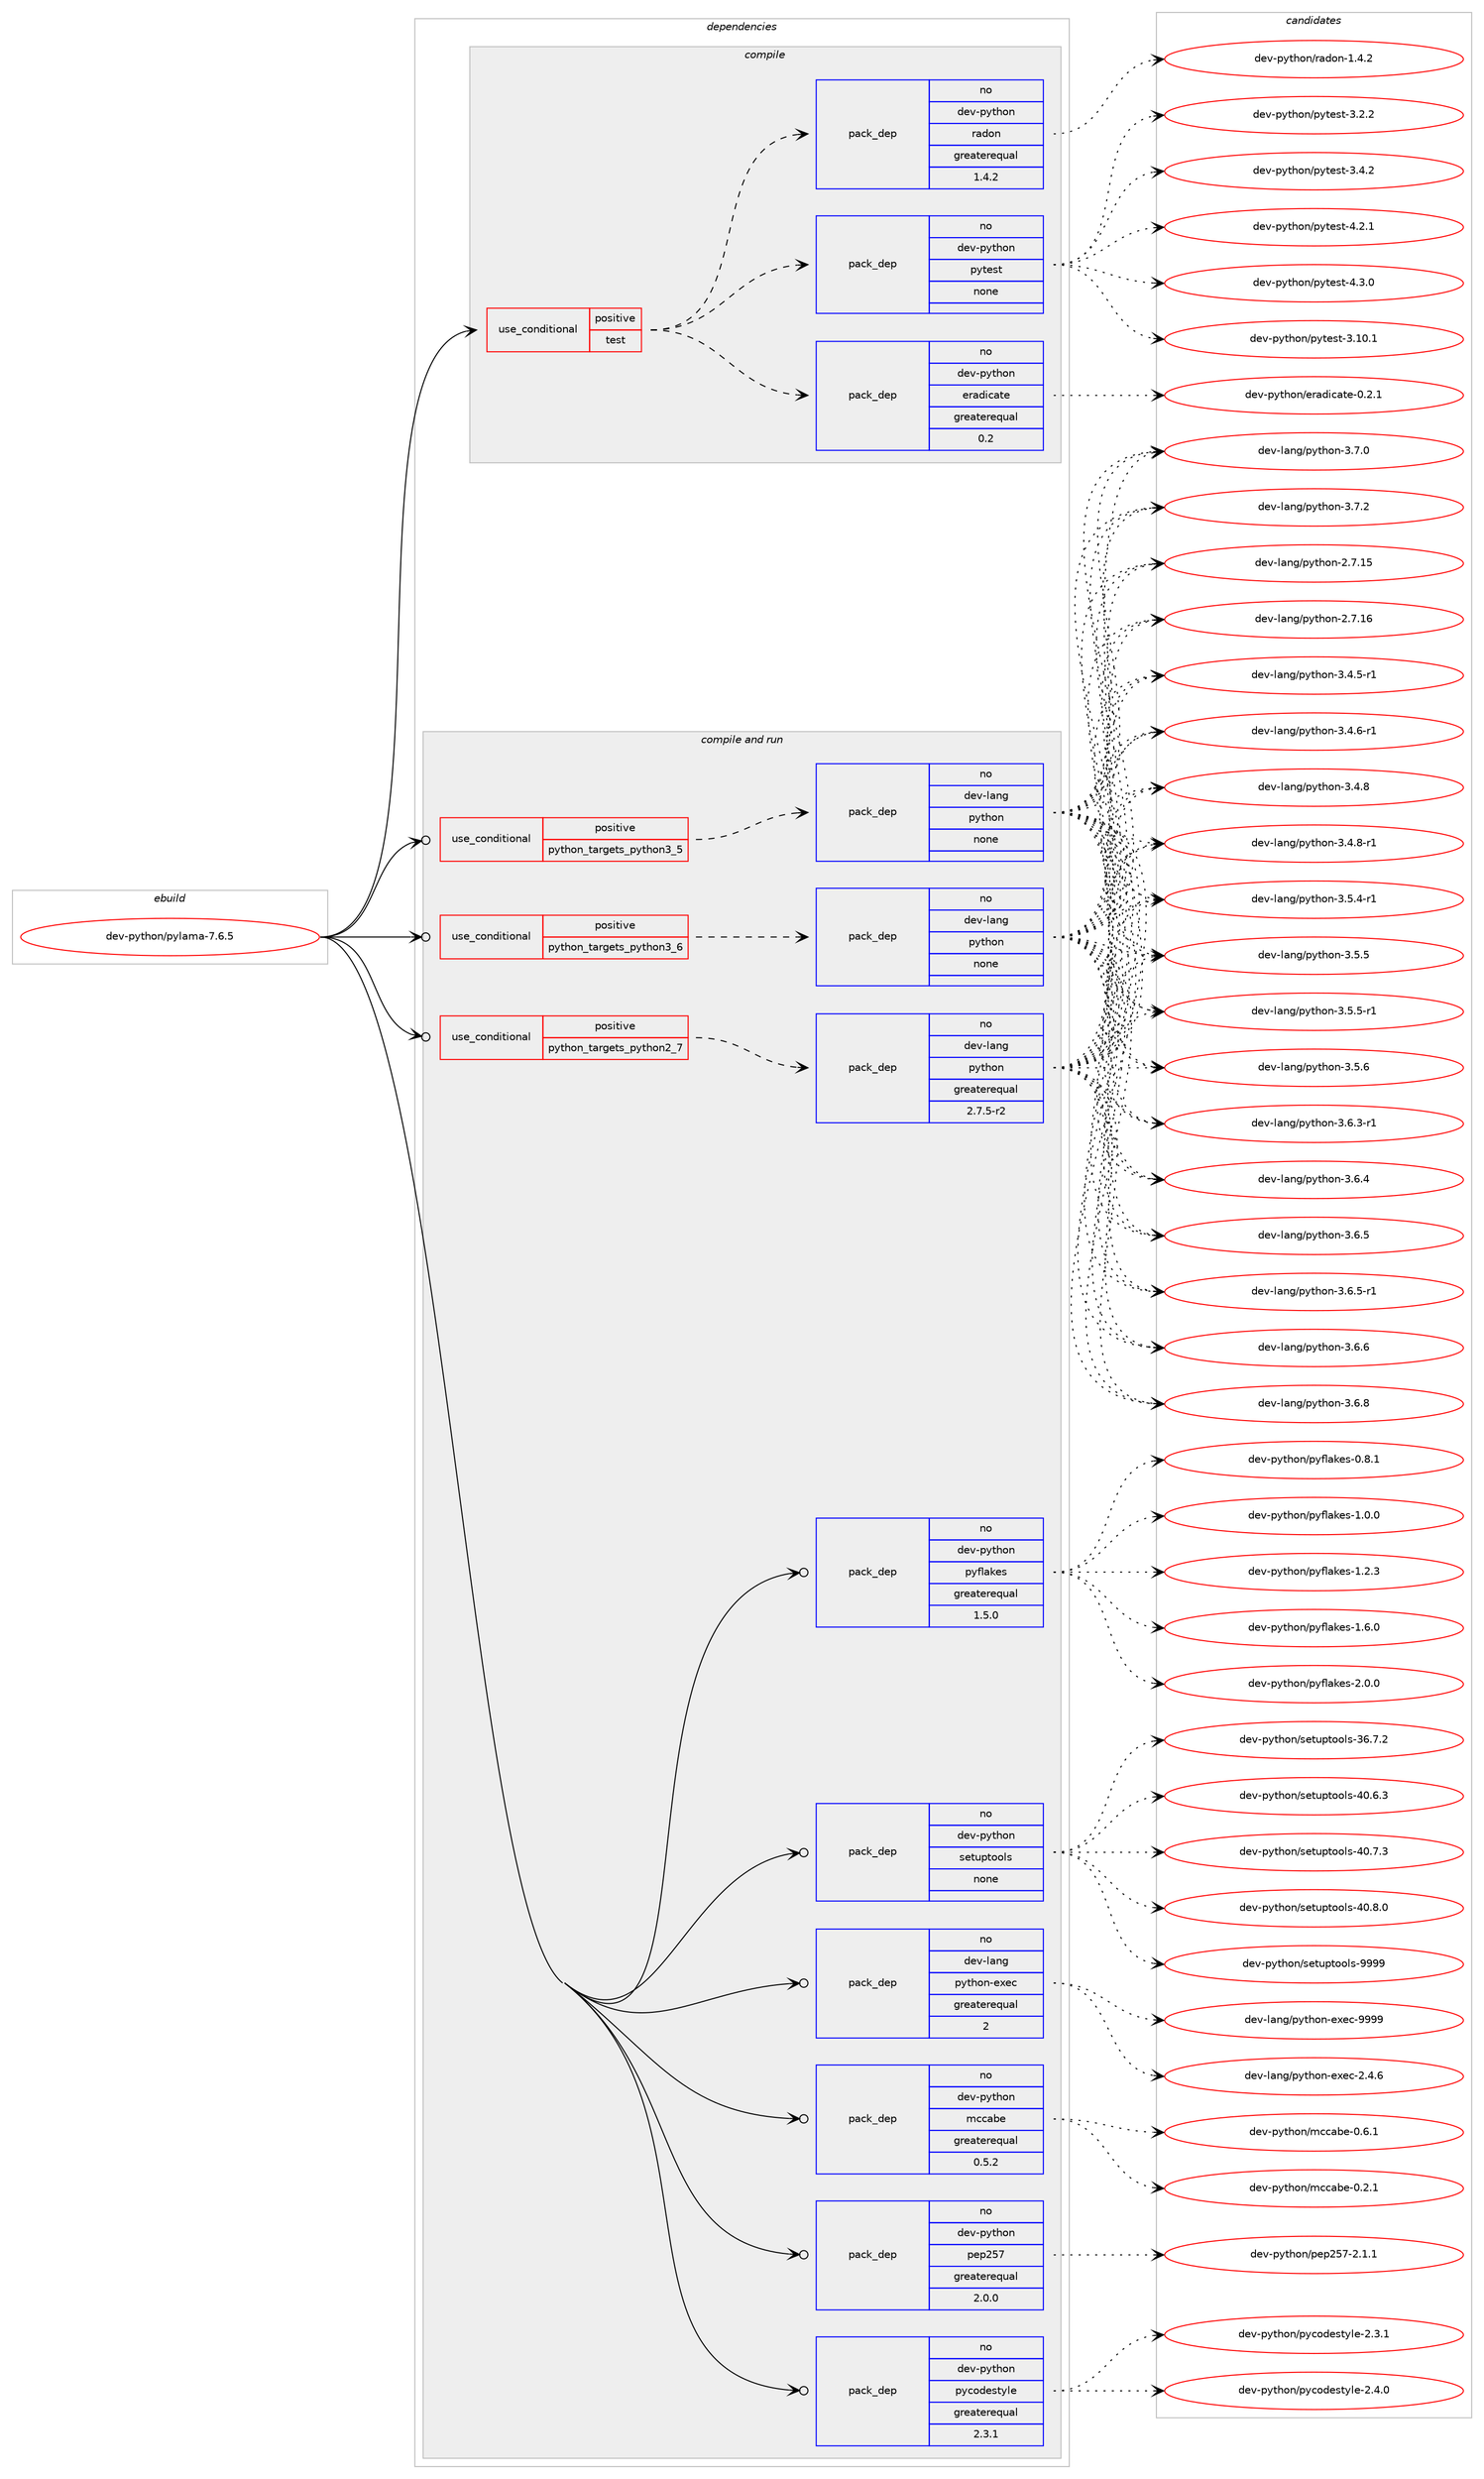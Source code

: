 digraph prolog {

# *************
# Graph options
# *************

newrank=true;
concentrate=true;
compound=true;
graph [rankdir=LR,fontname=Helvetica,fontsize=10,ranksep=1.5];#, ranksep=2.5, nodesep=0.2];
edge  [arrowhead=vee];
node  [fontname=Helvetica,fontsize=10];

# **********
# The ebuild
# **********

subgraph cluster_leftcol {
color=gray;
rank=same;
label=<<i>ebuild</i>>;
id [label="dev-python/pylama-7.6.5", color=red, width=4, href="../dev-python/pylama-7.6.5.svg"];
}

# ****************
# The dependencies
# ****************

subgraph cluster_midcol {
color=gray;
label=<<i>dependencies</i>>;
subgraph cluster_compile {
fillcolor="#eeeeee";
style=filled;
label=<<i>compile</i>>;
subgraph cond381091 {
dependency1430164 [label=<<TABLE BORDER="0" CELLBORDER="1" CELLSPACING="0" CELLPADDING="4"><TR><TD ROWSPAN="3" CELLPADDING="10">use_conditional</TD></TR><TR><TD>positive</TD></TR><TR><TD>test</TD></TR></TABLE>>, shape=none, color=red];
subgraph pack1025751 {
dependency1430165 [label=<<TABLE BORDER="0" CELLBORDER="1" CELLSPACING="0" CELLPADDING="4" WIDTH="220"><TR><TD ROWSPAN="6" CELLPADDING="30">pack_dep</TD></TR><TR><TD WIDTH="110">no</TD></TR><TR><TD>dev-python</TD></TR><TR><TD>eradicate</TD></TR><TR><TD>greaterequal</TD></TR><TR><TD>0.2</TD></TR></TABLE>>, shape=none, color=blue];
}
dependency1430164:e -> dependency1430165:w [weight=20,style="dashed",arrowhead="vee"];
subgraph pack1025752 {
dependency1430166 [label=<<TABLE BORDER="0" CELLBORDER="1" CELLSPACING="0" CELLPADDING="4" WIDTH="220"><TR><TD ROWSPAN="6" CELLPADDING="30">pack_dep</TD></TR><TR><TD WIDTH="110">no</TD></TR><TR><TD>dev-python</TD></TR><TR><TD>pytest</TD></TR><TR><TD>none</TD></TR><TR><TD></TD></TR></TABLE>>, shape=none, color=blue];
}
dependency1430164:e -> dependency1430166:w [weight=20,style="dashed",arrowhead="vee"];
subgraph pack1025753 {
dependency1430167 [label=<<TABLE BORDER="0" CELLBORDER="1" CELLSPACING="0" CELLPADDING="4" WIDTH="220"><TR><TD ROWSPAN="6" CELLPADDING="30">pack_dep</TD></TR><TR><TD WIDTH="110">no</TD></TR><TR><TD>dev-python</TD></TR><TR><TD>radon</TD></TR><TR><TD>greaterequal</TD></TR><TR><TD>1.4.2</TD></TR></TABLE>>, shape=none, color=blue];
}
dependency1430164:e -> dependency1430167:w [weight=20,style="dashed",arrowhead="vee"];
}
id:e -> dependency1430164:w [weight=20,style="solid",arrowhead="vee"];
}
subgraph cluster_compileandrun {
fillcolor="#eeeeee";
style=filled;
label=<<i>compile and run</i>>;
subgraph cond381092 {
dependency1430168 [label=<<TABLE BORDER="0" CELLBORDER="1" CELLSPACING="0" CELLPADDING="4"><TR><TD ROWSPAN="3" CELLPADDING="10">use_conditional</TD></TR><TR><TD>positive</TD></TR><TR><TD>python_targets_python2_7</TD></TR></TABLE>>, shape=none, color=red];
subgraph pack1025754 {
dependency1430169 [label=<<TABLE BORDER="0" CELLBORDER="1" CELLSPACING="0" CELLPADDING="4" WIDTH="220"><TR><TD ROWSPAN="6" CELLPADDING="30">pack_dep</TD></TR><TR><TD WIDTH="110">no</TD></TR><TR><TD>dev-lang</TD></TR><TR><TD>python</TD></TR><TR><TD>greaterequal</TD></TR><TR><TD>2.7.5-r2</TD></TR></TABLE>>, shape=none, color=blue];
}
dependency1430168:e -> dependency1430169:w [weight=20,style="dashed",arrowhead="vee"];
}
id:e -> dependency1430168:w [weight=20,style="solid",arrowhead="odotvee"];
subgraph cond381093 {
dependency1430170 [label=<<TABLE BORDER="0" CELLBORDER="1" CELLSPACING="0" CELLPADDING="4"><TR><TD ROWSPAN="3" CELLPADDING="10">use_conditional</TD></TR><TR><TD>positive</TD></TR><TR><TD>python_targets_python3_5</TD></TR></TABLE>>, shape=none, color=red];
subgraph pack1025755 {
dependency1430171 [label=<<TABLE BORDER="0" CELLBORDER="1" CELLSPACING="0" CELLPADDING="4" WIDTH="220"><TR><TD ROWSPAN="6" CELLPADDING="30">pack_dep</TD></TR><TR><TD WIDTH="110">no</TD></TR><TR><TD>dev-lang</TD></TR><TR><TD>python</TD></TR><TR><TD>none</TD></TR><TR><TD></TD></TR></TABLE>>, shape=none, color=blue];
}
dependency1430170:e -> dependency1430171:w [weight=20,style="dashed",arrowhead="vee"];
}
id:e -> dependency1430170:w [weight=20,style="solid",arrowhead="odotvee"];
subgraph cond381094 {
dependency1430172 [label=<<TABLE BORDER="0" CELLBORDER="1" CELLSPACING="0" CELLPADDING="4"><TR><TD ROWSPAN="3" CELLPADDING="10">use_conditional</TD></TR><TR><TD>positive</TD></TR><TR><TD>python_targets_python3_6</TD></TR></TABLE>>, shape=none, color=red];
subgraph pack1025756 {
dependency1430173 [label=<<TABLE BORDER="0" CELLBORDER="1" CELLSPACING="0" CELLPADDING="4" WIDTH="220"><TR><TD ROWSPAN="6" CELLPADDING="30">pack_dep</TD></TR><TR><TD WIDTH="110">no</TD></TR><TR><TD>dev-lang</TD></TR><TR><TD>python</TD></TR><TR><TD>none</TD></TR><TR><TD></TD></TR></TABLE>>, shape=none, color=blue];
}
dependency1430172:e -> dependency1430173:w [weight=20,style="dashed",arrowhead="vee"];
}
id:e -> dependency1430172:w [weight=20,style="solid",arrowhead="odotvee"];
subgraph pack1025757 {
dependency1430174 [label=<<TABLE BORDER="0" CELLBORDER="1" CELLSPACING="0" CELLPADDING="4" WIDTH="220"><TR><TD ROWSPAN="6" CELLPADDING="30">pack_dep</TD></TR><TR><TD WIDTH="110">no</TD></TR><TR><TD>dev-lang</TD></TR><TR><TD>python-exec</TD></TR><TR><TD>greaterequal</TD></TR><TR><TD>2</TD></TR></TABLE>>, shape=none, color=blue];
}
id:e -> dependency1430174:w [weight=20,style="solid",arrowhead="odotvee"];
subgraph pack1025758 {
dependency1430175 [label=<<TABLE BORDER="0" CELLBORDER="1" CELLSPACING="0" CELLPADDING="4" WIDTH="220"><TR><TD ROWSPAN="6" CELLPADDING="30">pack_dep</TD></TR><TR><TD WIDTH="110">no</TD></TR><TR><TD>dev-python</TD></TR><TR><TD>mccabe</TD></TR><TR><TD>greaterequal</TD></TR><TR><TD>0.5.2</TD></TR></TABLE>>, shape=none, color=blue];
}
id:e -> dependency1430175:w [weight=20,style="solid",arrowhead="odotvee"];
subgraph pack1025759 {
dependency1430176 [label=<<TABLE BORDER="0" CELLBORDER="1" CELLSPACING="0" CELLPADDING="4" WIDTH="220"><TR><TD ROWSPAN="6" CELLPADDING="30">pack_dep</TD></TR><TR><TD WIDTH="110">no</TD></TR><TR><TD>dev-python</TD></TR><TR><TD>pep257</TD></TR><TR><TD>greaterequal</TD></TR><TR><TD>2.0.0</TD></TR></TABLE>>, shape=none, color=blue];
}
id:e -> dependency1430176:w [weight=20,style="solid",arrowhead="odotvee"];
subgraph pack1025760 {
dependency1430177 [label=<<TABLE BORDER="0" CELLBORDER="1" CELLSPACING="0" CELLPADDING="4" WIDTH="220"><TR><TD ROWSPAN="6" CELLPADDING="30">pack_dep</TD></TR><TR><TD WIDTH="110">no</TD></TR><TR><TD>dev-python</TD></TR><TR><TD>pycodestyle</TD></TR><TR><TD>greaterequal</TD></TR><TR><TD>2.3.1</TD></TR></TABLE>>, shape=none, color=blue];
}
id:e -> dependency1430177:w [weight=20,style="solid",arrowhead="odotvee"];
subgraph pack1025761 {
dependency1430178 [label=<<TABLE BORDER="0" CELLBORDER="1" CELLSPACING="0" CELLPADDING="4" WIDTH="220"><TR><TD ROWSPAN="6" CELLPADDING="30">pack_dep</TD></TR><TR><TD WIDTH="110">no</TD></TR><TR><TD>dev-python</TD></TR><TR><TD>pyflakes</TD></TR><TR><TD>greaterequal</TD></TR><TR><TD>1.5.0</TD></TR></TABLE>>, shape=none, color=blue];
}
id:e -> dependency1430178:w [weight=20,style="solid",arrowhead="odotvee"];
subgraph pack1025762 {
dependency1430179 [label=<<TABLE BORDER="0" CELLBORDER="1" CELLSPACING="0" CELLPADDING="4" WIDTH="220"><TR><TD ROWSPAN="6" CELLPADDING="30">pack_dep</TD></TR><TR><TD WIDTH="110">no</TD></TR><TR><TD>dev-python</TD></TR><TR><TD>setuptools</TD></TR><TR><TD>none</TD></TR><TR><TD></TD></TR></TABLE>>, shape=none, color=blue];
}
id:e -> dependency1430179:w [weight=20,style="solid",arrowhead="odotvee"];
}
subgraph cluster_run {
fillcolor="#eeeeee";
style=filled;
label=<<i>run</i>>;
}
}

# **************
# The candidates
# **************

subgraph cluster_choices {
rank=same;
color=gray;
label=<<i>candidates</i>>;

subgraph choice1025751 {
color=black;
nodesep=1;
choice1001011184511212111610411111047101114971001059997116101454846504649 [label="dev-python/eradicate-0.2.1", color=red, width=4,href="../dev-python/eradicate-0.2.1.svg"];
dependency1430165:e -> choice1001011184511212111610411111047101114971001059997116101454846504649:w [style=dotted,weight="100"];
}
subgraph choice1025752 {
color=black;
nodesep=1;
choice100101118451121211161041111104711212111610111511645514649484649 [label="dev-python/pytest-3.10.1", color=red, width=4,href="../dev-python/pytest-3.10.1.svg"];
choice1001011184511212111610411111047112121116101115116455146504650 [label="dev-python/pytest-3.2.2", color=red, width=4,href="../dev-python/pytest-3.2.2.svg"];
choice1001011184511212111610411111047112121116101115116455146524650 [label="dev-python/pytest-3.4.2", color=red, width=4,href="../dev-python/pytest-3.4.2.svg"];
choice1001011184511212111610411111047112121116101115116455246504649 [label="dev-python/pytest-4.2.1", color=red, width=4,href="../dev-python/pytest-4.2.1.svg"];
choice1001011184511212111610411111047112121116101115116455246514648 [label="dev-python/pytest-4.3.0", color=red, width=4,href="../dev-python/pytest-4.3.0.svg"];
dependency1430166:e -> choice100101118451121211161041111104711212111610111511645514649484649:w [style=dotted,weight="100"];
dependency1430166:e -> choice1001011184511212111610411111047112121116101115116455146504650:w [style=dotted,weight="100"];
dependency1430166:e -> choice1001011184511212111610411111047112121116101115116455146524650:w [style=dotted,weight="100"];
dependency1430166:e -> choice1001011184511212111610411111047112121116101115116455246504649:w [style=dotted,weight="100"];
dependency1430166:e -> choice1001011184511212111610411111047112121116101115116455246514648:w [style=dotted,weight="100"];
}
subgraph choice1025753 {
color=black;
nodesep=1;
choice100101118451121211161041111104711497100111110454946524650 [label="dev-python/radon-1.4.2", color=red, width=4,href="../dev-python/radon-1.4.2.svg"];
dependency1430167:e -> choice100101118451121211161041111104711497100111110454946524650:w [style=dotted,weight="100"];
}
subgraph choice1025754 {
color=black;
nodesep=1;
choice10010111845108971101034711212111610411111045504655464953 [label="dev-lang/python-2.7.15", color=red, width=4,href="../dev-lang/python-2.7.15.svg"];
choice10010111845108971101034711212111610411111045504655464954 [label="dev-lang/python-2.7.16", color=red, width=4,href="../dev-lang/python-2.7.16.svg"];
choice1001011184510897110103471121211161041111104551465246534511449 [label="dev-lang/python-3.4.5-r1", color=red, width=4,href="../dev-lang/python-3.4.5-r1.svg"];
choice1001011184510897110103471121211161041111104551465246544511449 [label="dev-lang/python-3.4.6-r1", color=red, width=4,href="../dev-lang/python-3.4.6-r1.svg"];
choice100101118451089711010347112121116104111110455146524656 [label="dev-lang/python-3.4.8", color=red, width=4,href="../dev-lang/python-3.4.8.svg"];
choice1001011184510897110103471121211161041111104551465246564511449 [label="dev-lang/python-3.4.8-r1", color=red, width=4,href="../dev-lang/python-3.4.8-r1.svg"];
choice1001011184510897110103471121211161041111104551465346524511449 [label="dev-lang/python-3.5.4-r1", color=red, width=4,href="../dev-lang/python-3.5.4-r1.svg"];
choice100101118451089711010347112121116104111110455146534653 [label="dev-lang/python-3.5.5", color=red, width=4,href="../dev-lang/python-3.5.5.svg"];
choice1001011184510897110103471121211161041111104551465346534511449 [label="dev-lang/python-3.5.5-r1", color=red, width=4,href="../dev-lang/python-3.5.5-r1.svg"];
choice100101118451089711010347112121116104111110455146534654 [label="dev-lang/python-3.5.6", color=red, width=4,href="../dev-lang/python-3.5.6.svg"];
choice1001011184510897110103471121211161041111104551465446514511449 [label="dev-lang/python-3.6.3-r1", color=red, width=4,href="../dev-lang/python-3.6.3-r1.svg"];
choice100101118451089711010347112121116104111110455146544652 [label="dev-lang/python-3.6.4", color=red, width=4,href="../dev-lang/python-3.6.4.svg"];
choice100101118451089711010347112121116104111110455146544653 [label="dev-lang/python-3.6.5", color=red, width=4,href="../dev-lang/python-3.6.5.svg"];
choice1001011184510897110103471121211161041111104551465446534511449 [label="dev-lang/python-3.6.5-r1", color=red, width=4,href="../dev-lang/python-3.6.5-r1.svg"];
choice100101118451089711010347112121116104111110455146544654 [label="dev-lang/python-3.6.6", color=red, width=4,href="../dev-lang/python-3.6.6.svg"];
choice100101118451089711010347112121116104111110455146544656 [label="dev-lang/python-3.6.8", color=red, width=4,href="../dev-lang/python-3.6.8.svg"];
choice100101118451089711010347112121116104111110455146554648 [label="dev-lang/python-3.7.0", color=red, width=4,href="../dev-lang/python-3.7.0.svg"];
choice100101118451089711010347112121116104111110455146554650 [label="dev-lang/python-3.7.2", color=red, width=4,href="../dev-lang/python-3.7.2.svg"];
dependency1430169:e -> choice10010111845108971101034711212111610411111045504655464953:w [style=dotted,weight="100"];
dependency1430169:e -> choice10010111845108971101034711212111610411111045504655464954:w [style=dotted,weight="100"];
dependency1430169:e -> choice1001011184510897110103471121211161041111104551465246534511449:w [style=dotted,weight="100"];
dependency1430169:e -> choice1001011184510897110103471121211161041111104551465246544511449:w [style=dotted,weight="100"];
dependency1430169:e -> choice100101118451089711010347112121116104111110455146524656:w [style=dotted,weight="100"];
dependency1430169:e -> choice1001011184510897110103471121211161041111104551465246564511449:w [style=dotted,weight="100"];
dependency1430169:e -> choice1001011184510897110103471121211161041111104551465346524511449:w [style=dotted,weight="100"];
dependency1430169:e -> choice100101118451089711010347112121116104111110455146534653:w [style=dotted,weight="100"];
dependency1430169:e -> choice1001011184510897110103471121211161041111104551465346534511449:w [style=dotted,weight="100"];
dependency1430169:e -> choice100101118451089711010347112121116104111110455146534654:w [style=dotted,weight="100"];
dependency1430169:e -> choice1001011184510897110103471121211161041111104551465446514511449:w [style=dotted,weight="100"];
dependency1430169:e -> choice100101118451089711010347112121116104111110455146544652:w [style=dotted,weight="100"];
dependency1430169:e -> choice100101118451089711010347112121116104111110455146544653:w [style=dotted,weight="100"];
dependency1430169:e -> choice1001011184510897110103471121211161041111104551465446534511449:w [style=dotted,weight="100"];
dependency1430169:e -> choice100101118451089711010347112121116104111110455146544654:w [style=dotted,weight="100"];
dependency1430169:e -> choice100101118451089711010347112121116104111110455146544656:w [style=dotted,weight="100"];
dependency1430169:e -> choice100101118451089711010347112121116104111110455146554648:w [style=dotted,weight="100"];
dependency1430169:e -> choice100101118451089711010347112121116104111110455146554650:w [style=dotted,weight="100"];
}
subgraph choice1025755 {
color=black;
nodesep=1;
choice10010111845108971101034711212111610411111045504655464953 [label="dev-lang/python-2.7.15", color=red, width=4,href="../dev-lang/python-2.7.15.svg"];
choice10010111845108971101034711212111610411111045504655464954 [label="dev-lang/python-2.7.16", color=red, width=4,href="../dev-lang/python-2.7.16.svg"];
choice1001011184510897110103471121211161041111104551465246534511449 [label="dev-lang/python-3.4.5-r1", color=red, width=4,href="../dev-lang/python-3.4.5-r1.svg"];
choice1001011184510897110103471121211161041111104551465246544511449 [label="dev-lang/python-3.4.6-r1", color=red, width=4,href="../dev-lang/python-3.4.6-r1.svg"];
choice100101118451089711010347112121116104111110455146524656 [label="dev-lang/python-3.4.8", color=red, width=4,href="../dev-lang/python-3.4.8.svg"];
choice1001011184510897110103471121211161041111104551465246564511449 [label="dev-lang/python-3.4.8-r1", color=red, width=4,href="../dev-lang/python-3.4.8-r1.svg"];
choice1001011184510897110103471121211161041111104551465346524511449 [label="dev-lang/python-3.5.4-r1", color=red, width=4,href="../dev-lang/python-3.5.4-r1.svg"];
choice100101118451089711010347112121116104111110455146534653 [label="dev-lang/python-3.5.5", color=red, width=4,href="../dev-lang/python-3.5.5.svg"];
choice1001011184510897110103471121211161041111104551465346534511449 [label="dev-lang/python-3.5.5-r1", color=red, width=4,href="../dev-lang/python-3.5.5-r1.svg"];
choice100101118451089711010347112121116104111110455146534654 [label="dev-lang/python-3.5.6", color=red, width=4,href="../dev-lang/python-3.5.6.svg"];
choice1001011184510897110103471121211161041111104551465446514511449 [label="dev-lang/python-3.6.3-r1", color=red, width=4,href="../dev-lang/python-3.6.3-r1.svg"];
choice100101118451089711010347112121116104111110455146544652 [label="dev-lang/python-3.6.4", color=red, width=4,href="../dev-lang/python-3.6.4.svg"];
choice100101118451089711010347112121116104111110455146544653 [label="dev-lang/python-3.6.5", color=red, width=4,href="../dev-lang/python-3.6.5.svg"];
choice1001011184510897110103471121211161041111104551465446534511449 [label="dev-lang/python-3.6.5-r1", color=red, width=4,href="../dev-lang/python-3.6.5-r1.svg"];
choice100101118451089711010347112121116104111110455146544654 [label="dev-lang/python-3.6.6", color=red, width=4,href="../dev-lang/python-3.6.6.svg"];
choice100101118451089711010347112121116104111110455146544656 [label="dev-lang/python-3.6.8", color=red, width=4,href="../dev-lang/python-3.6.8.svg"];
choice100101118451089711010347112121116104111110455146554648 [label="dev-lang/python-3.7.0", color=red, width=4,href="../dev-lang/python-3.7.0.svg"];
choice100101118451089711010347112121116104111110455146554650 [label="dev-lang/python-3.7.2", color=red, width=4,href="../dev-lang/python-3.7.2.svg"];
dependency1430171:e -> choice10010111845108971101034711212111610411111045504655464953:w [style=dotted,weight="100"];
dependency1430171:e -> choice10010111845108971101034711212111610411111045504655464954:w [style=dotted,weight="100"];
dependency1430171:e -> choice1001011184510897110103471121211161041111104551465246534511449:w [style=dotted,weight="100"];
dependency1430171:e -> choice1001011184510897110103471121211161041111104551465246544511449:w [style=dotted,weight="100"];
dependency1430171:e -> choice100101118451089711010347112121116104111110455146524656:w [style=dotted,weight="100"];
dependency1430171:e -> choice1001011184510897110103471121211161041111104551465246564511449:w [style=dotted,weight="100"];
dependency1430171:e -> choice1001011184510897110103471121211161041111104551465346524511449:w [style=dotted,weight="100"];
dependency1430171:e -> choice100101118451089711010347112121116104111110455146534653:w [style=dotted,weight="100"];
dependency1430171:e -> choice1001011184510897110103471121211161041111104551465346534511449:w [style=dotted,weight="100"];
dependency1430171:e -> choice100101118451089711010347112121116104111110455146534654:w [style=dotted,weight="100"];
dependency1430171:e -> choice1001011184510897110103471121211161041111104551465446514511449:w [style=dotted,weight="100"];
dependency1430171:e -> choice100101118451089711010347112121116104111110455146544652:w [style=dotted,weight="100"];
dependency1430171:e -> choice100101118451089711010347112121116104111110455146544653:w [style=dotted,weight="100"];
dependency1430171:e -> choice1001011184510897110103471121211161041111104551465446534511449:w [style=dotted,weight="100"];
dependency1430171:e -> choice100101118451089711010347112121116104111110455146544654:w [style=dotted,weight="100"];
dependency1430171:e -> choice100101118451089711010347112121116104111110455146544656:w [style=dotted,weight="100"];
dependency1430171:e -> choice100101118451089711010347112121116104111110455146554648:w [style=dotted,weight="100"];
dependency1430171:e -> choice100101118451089711010347112121116104111110455146554650:w [style=dotted,weight="100"];
}
subgraph choice1025756 {
color=black;
nodesep=1;
choice10010111845108971101034711212111610411111045504655464953 [label="dev-lang/python-2.7.15", color=red, width=4,href="../dev-lang/python-2.7.15.svg"];
choice10010111845108971101034711212111610411111045504655464954 [label="dev-lang/python-2.7.16", color=red, width=4,href="../dev-lang/python-2.7.16.svg"];
choice1001011184510897110103471121211161041111104551465246534511449 [label="dev-lang/python-3.4.5-r1", color=red, width=4,href="../dev-lang/python-3.4.5-r1.svg"];
choice1001011184510897110103471121211161041111104551465246544511449 [label="dev-lang/python-3.4.6-r1", color=red, width=4,href="../dev-lang/python-3.4.6-r1.svg"];
choice100101118451089711010347112121116104111110455146524656 [label="dev-lang/python-3.4.8", color=red, width=4,href="../dev-lang/python-3.4.8.svg"];
choice1001011184510897110103471121211161041111104551465246564511449 [label="dev-lang/python-3.4.8-r1", color=red, width=4,href="../dev-lang/python-3.4.8-r1.svg"];
choice1001011184510897110103471121211161041111104551465346524511449 [label="dev-lang/python-3.5.4-r1", color=red, width=4,href="../dev-lang/python-3.5.4-r1.svg"];
choice100101118451089711010347112121116104111110455146534653 [label="dev-lang/python-3.5.5", color=red, width=4,href="../dev-lang/python-3.5.5.svg"];
choice1001011184510897110103471121211161041111104551465346534511449 [label="dev-lang/python-3.5.5-r1", color=red, width=4,href="../dev-lang/python-3.5.5-r1.svg"];
choice100101118451089711010347112121116104111110455146534654 [label="dev-lang/python-3.5.6", color=red, width=4,href="../dev-lang/python-3.5.6.svg"];
choice1001011184510897110103471121211161041111104551465446514511449 [label="dev-lang/python-3.6.3-r1", color=red, width=4,href="../dev-lang/python-3.6.3-r1.svg"];
choice100101118451089711010347112121116104111110455146544652 [label="dev-lang/python-3.6.4", color=red, width=4,href="../dev-lang/python-3.6.4.svg"];
choice100101118451089711010347112121116104111110455146544653 [label="dev-lang/python-3.6.5", color=red, width=4,href="../dev-lang/python-3.6.5.svg"];
choice1001011184510897110103471121211161041111104551465446534511449 [label="dev-lang/python-3.6.5-r1", color=red, width=4,href="../dev-lang/python-3.6.5-r1.svg"];
choice100101118451089711010347112121116104111110455146544654 [label="dev-lang/python-3.6.6", color=red, width=4,href="../dev-lang/python-3.6.6.svg"];
choice100101118451089711010347112121116104111110455146544656 [label="dev-lang/python-3.6.8", color=red, width=4,href="../dev-lang/python-3.6.8.svg"];
choice100101118451089711010347112121116104111110455146554648 [label="dev-lang/python-3.7.0", color=red, width=4,href="../dev-lang/python-3.7.0.svg"];
choice100101118451089711010347112121116104111110455146554650 [label="dev-lang/python-3.7.2", color=red, width=4,href="../dev-lang/python-3.7.2.svg"];
dependency1430173:e -> choice10010111845108971101034711212111610411111045504655464953:w [style=dotted,weight="100"];
dependency1430173:e -> choice10010111845108971101034711212111610411111045504655464954:w [style=dotted,weight="100"];
dependency1430173:e -> choice1001011184510897110103471121211161041111104551465246534511449:w [style=dotted,weight="100"];
dependency1430173:e -> choice1001011184510897110103471121211161041111104551465246544511449:w [style=dotted,weight="100"];
dependency1430173:e -> choice100101118451089711010347112121116104111110455146524656:w [style=dotted,weight="100"];
dependency1430173:e -> choice1001011184510897110103471121211161041111104551465246564511449:w [style=dotted,weight="100"];
dependency1430173:e -> choice1001011184510897110103471121211161041111104551465346524511449:w [style=dotted,weight="100"];
dependency1430173:e -> choice100101118451089711010347112121116104111110455146534653:w [style=dotted,weight="100"];
dependency1430173:e -> choice1001011184510897110103471121211161041111104551465346534511449:w [style=dotted,weight="100"];
dependency1430173:e -> choice100101118451089711010347112121116104111110455146534654:w [style=dotted,weight="100"];
dependency1430173:e -> choice1001011184510897110103471121211161041111104551465446514511449:w [style=dotted,weight="100"];
dependency1430173:e -> choice100101118451089711010347112121116104111110455146544652:w [style=dotted,weight="100"];
dependency1430173:e -> choice100101118451089711010347112121116104111110455146544653:w [style=dotted,weight="100"];
dependency1430173:e -> choice1001011184510897110103471121211161041111104551465446534511449:w [style=dotted,weight="100"];
dependency1430173:e -> choice100101118451089711010347112121116104111110455146544654:w [style=dotted,weight="100"];
dependency1430173:e -> choice100101118451089711010347112121116104111110455146544656:w [style=dotted,weight="100"];
dependency1430173:e -> choice100101118451089711010347112121116104111110455146554648:w [style=dotted,weight="100"];
dependency1430173:e -> choice100101118451089711010347112121116104111110455146554650:w [style=dotted,weight="100"];
}
subgraph choice1025757 {
color=black;
nodesep=1;
choice1001011184510897110103471121211161041111104510112010199455046524654 [label="dev-lang/python-exec-2.4.6", color=red, width=4,href="../dev-lang/python-exec-2.4.6.svg"];
choice10010111845108971101034711212111610411111045101120101994557575757 [label="dev-lang/python-exec-9999", color=red, width=4,href="../dev-lang/python-exec-9999.svg"];
dependency1430174:e -> choice1001011184510897110103471121211161041111104510112010199455046524654:w [style=dotted,weight="100"];
dependency1430174:e -> choice10010111845108971101034711212111610411111045101120101994557575757:w [style=dotted,weight="100"];
}
subgraph choice1025758 {
color=black;
nodesep=1;
choice100101118451121211161041111104710999999798101454846504649 [label="dev-python/mccabe-0.2.1", color=red, width=4,href="../dev-python/mccabe-0.2.1.svg"];
choice100101118451121211161041111104710999999798101454846544649 [label="dev-python/mccabe-0.6.1", color=red, width=4,href="../dev-python/mccabe-0.6.1.svg"];
dependency1430175:e -> choice100101118451121211161041111104710999999798101454846504649:w [style=dotted,weight="100"];
dependency1430175:e -> choice100101118451121211161041111104710999999798101454846544649:w [style=dotted,weight="100"];
}
subgraph choice1025759 {
color=black;
nodesep=1;
choice1001011184511212111610411111047112101112505355455046494649 [label="dev-python/pep257-2.1.1", color=red, width=4,href="../dev-python/pep257-2.1.1.svg"];
dependency1430176:e -> choice1001011184511212111610411111047112101112505355455046494649:w [style=dotted,weight="100"];
}
subgraph choice1025760 {
color=black;
nodesep=1;
choice100101118451121211161041111104711212199111100101115116121108101455046514649 [label="dev-python/pycodestyle-2.3.1", color=red, width=4,href="../dev-python/pycodestyle-2.3.1.svg"];
choice100101118451121211161041111104711212199111100101115116121108101455046524648 [label="dev-python/pycodestyle-2.4.0", color=red, width=4,href="../dev-python/pycodestyle-2.4.0.svg"];
dependency1430177:e -> choice100101118451121211161041111104711212199111100101115116121108101455046514649:w [style=dotted,weight="100"];
dependency1430177:e -> choice100101118451121211161041111104711212199111100101115116121108101455046524648:w [style=dotted,weight="100"];
}
subgraph choice1025761 {
color=black;
nodesep=1;
choice100101118451121211161041111104711212110210897107101115454846564649 [label="dev-python/pyflakes-0.8.1", color=red, width=4,href="../dev-python/pyflakes-0.8.1.svg"];
choice100101118451121211161041111104711212110210897107101115454946484648 [label="dev-python/pyflakes-1.0.0", color=red, width=4,href="../dev-python/pyflakes-1.0.0.svg"];
choice100101118451121211161041111104711212110210897107101115454946504651 [label="dev-python/pyflakes-1.2.3", color=red, width=4,href="../dev-python/pyflakes-1.2.3.svg"];
choice100101118451121211161041111104711212110210897107101115454946544648 [label="dev-python/pyflakes-1.6.0", color=red, width=4,href="../dev-python/pyflakes-1.6.0.svg"];
choice100101118451121211161041111104711212110210897107101115455046484648 [label="dev-python/pyflakes-2.0.0", color=red, width=4,href="../dev-python/pyflakes-2.0.0.svg"];
dependency1430178:e -> choice100101118451121211161041111104711212110210897107101115454846564649:w [style=dotted,weight="100"];
dependency1430178:e -> choice100101118451121211161041111104711212110210897107101115454946484648:w [style=dotted,weight="100"];
dependency1430178:e -> choice100101118451121211161041111104711212110210897107101115454946504651:w [style=dotted,weight="100"];
dependency1430178:e -> choice100101118451121211161041111104711212110210897107101115454946544648:w [style=dotted,weight="100"];
dependency1430178:e -> choice100101118451121211161041111104711212110210897107101115455046484648:w [style=dotted,weight="100"];
}
subgraph choice1025762 {
color=black;
nodesep=1;
choice100101118451121211161041111104711510111611711211611111110811545515446554650 [label="dev-python/setuptools-36.7.2", color=red, width=4,href="../dev-python/setuptools-36.7.2.svg"];
choice100101118451121211161041111104711510111611711211611111110811545524846544651 [label="dev-python/setuptools-40.6.3", color=red, width=4,href="../dev-python/setuptools-40.6.3.svg"];
choice100101118451121211161041111104711510111611711211611111110811545524846554651 [label="dev-python/setuptools-40.7.3", color=red, width=4,href="../dev-python/setuptools-40.7.3.svg"];
choice100101118451121211161041111104711510111611711211611111110811545524846564648 [label="dev-python/setuptools-40.8.0", color=red, width=4,href="../dev-python/setuptools-40.8.0.svg"];
choice10010111845112121116104111110471151011161171121161111111081154557575757 [label="dev-python/setuptools-9999", color=red, width=4,href="../dev-python/setuptools-9999.svg"];
dependency1430179:e -> choice100101118451121211161041111104711510111611711211611111110811545515446554650:w [style=dotted,weight="100"];
dependency1430179:e -> choice100101118451121211161041111104711510111611711211611111110811545524846544651:w [style=dotted,weight="100"];
dependency1430179:e -> choice100101118451121211161041111104711510111611711211611111110811545524846554651:w [style=dotted,weight="100"];
dependency1430179:e -> choice100101118451121211161041111104711510111611711211611111110811545524846564648:w [style=dotted,weight="100"];
dependency1430179:e -> choice10010111845112121116104111110471151011161171121161111111081154557575757:w [style=dotted,weight="100"];
}
}

}
